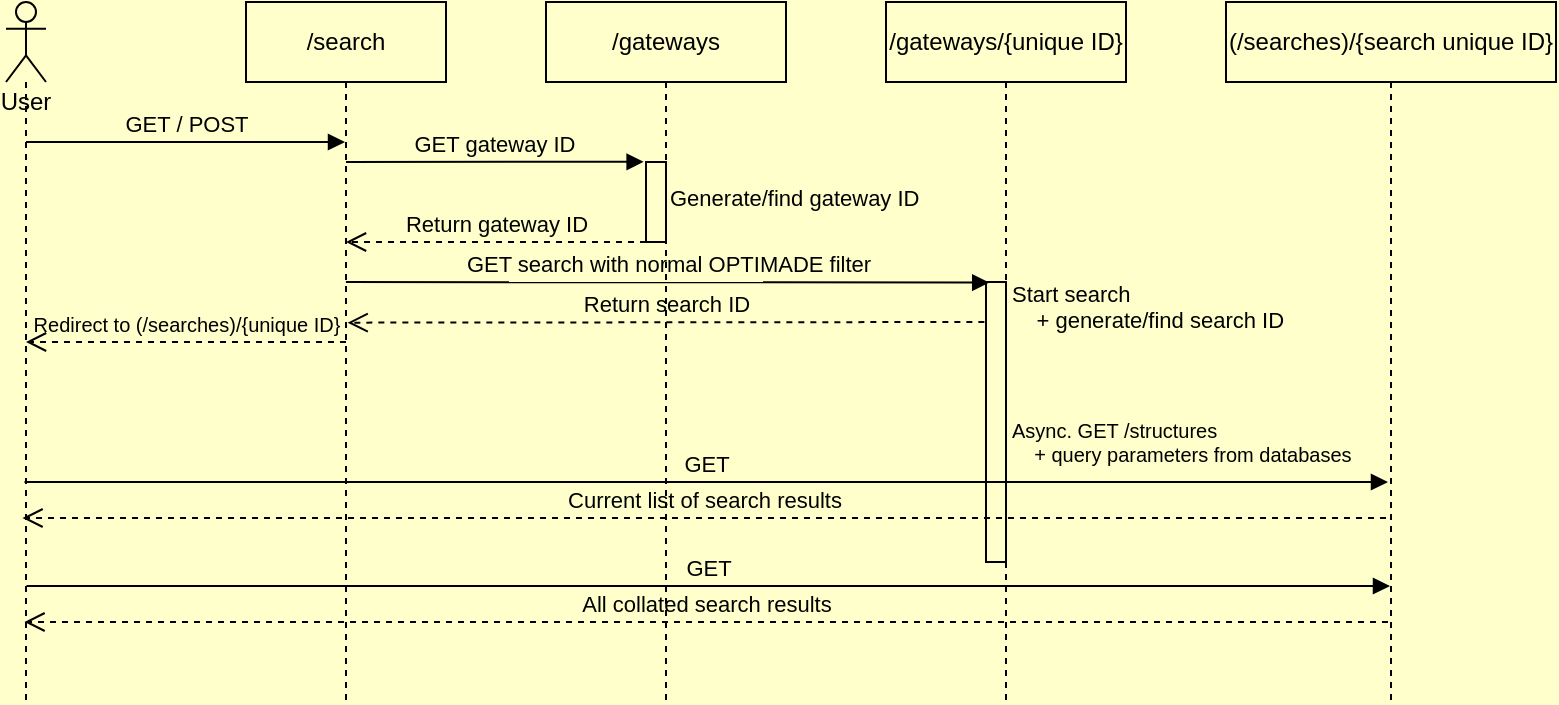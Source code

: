<mxfile version="13.10.0" type="embed">
    <diagram id="x_nLoLKzpzyb_sDTTqQj" name="Page-1">
        <mxGraphModel dx="933" dy="594" grid="1" gridSize="10" guides="1" tooltips="1" connect="1" arrows="1" fold="1" page="1" pageScale="1" pageWidth="827" pageHeight="1169" background="#FFFFCC" math="0" shadow="0">
            <root>
                <mxCell id="0"/>
                <mxCell id="1" parent="0"/>
                <object label="User" id="2">
                    <mxCell style="shape=umlLifeline;participant=umlActor;perimeter=lifelinePerimeter;whiteSpace=wrap;html=1;container=1;collapsible=0;recursiveResize=0;verticalAlign=top;spacingTop=36;outlineConnect=0;fillColor=none;strokeColor=#000000;fontColor=#000000;size=40;" parent="1" vertex="1">
                        <mxGeometry x="50" y="40" width="20" height="350" as="geometry"/>
                    </mxCell>
                </object>
                <mxCell id="3" value="/search" style="shape=umlLifeline;perimeter=lifelinePerimeter;whiteSpace=wrap;html=1;container=1;collapsible=0;recursiveResize=0;outlineConnect=0;fillColor=none;strokeColor=#000000;fontColor=#000000;" parent="1" vertex="1">
                    <mxGeometry x="170" y="40" width="100" height="350" as="geometry"/>
                </mxCell>
                <mxCell id="6" value="/gateways/{unique ID}" style="shape=umlLifeline;perimeter=lifelinePerimeter;whiteSpace=wrap;html=1;container=1;collapsible=0;recursiveResize=0;outlineConnect=0;fillColor=none;strokeColor=#000000;fontColor=#000000;" parent="1" vertex="1">
                    <mxGeometry x="490" y="40" width="120" height="350" as="geometry"/>
                </mxCell>
                <mxCell id="9" value="GET /&amp;nbsp;POST" style="html=1;verticalAlign=bottom;endArrow=block;fillColor=none;strokeColor=#000000;fontColor=#000000;labelBackgroundColor=none;" parent="1" edge="1">
                    <mxGeometry width="80" relative="1" as="geometry">
                        <mxPoint x="60" y="110" as="sourcePoint"/>
                        <mxPoint x="219.5" y="110" as="targetPoint"/>
                    </mxGeometry>
                </mxCell>
                <mxCell id="10" value="GET" style="html=1;verticalAlign=bottom;endArrow=block;fillColor=none;strokeColor=#000000;fontColor=#000000;labelBackgroundColor=none;" parent="1" edge="1">
                    <mxGeometry width="80" relative="1" as="geometry">
                        <mxPoint x="60.25" y="332" as="sourcePoint"/>
                        <mxPoint x="742" y="332" as="targetPoint"/>
                    </mxGeometry>
                </mxCell>
                <mxCell id="11" value="All collated search results" style="html=1;verticalAlign=bottom;endArrow=open;dashed=1;endSize=8;fillColor=none;strokeColor=#000000;fontColor=#000000;labelBackgroundColor=none;" parent="1" edge="1">
                    <mxGeometry relative="1" as="geometry">
                        <mxPoint x="741" y="350" as="sourcePoint"/>
                        <mxPoint x="59.25" y="350" as="targetPoint"/>
                    </mxGeometry>
                </mxCell>
                <mxCell id="13" value="Return search ID" style="html=1;verticalAlign=bottom;endArrow=open;dashed=1;endSize=8;labelBackgroundColor=none;strokeColor=#000000;fontColor=#000000;exitX=-0.163;exitY=0.089;exitDx=0;exitDy=0;exitPerimeter=0;" parent="1" edge="1">
                    <mxGeometry relative="1" as="geometry">
                        <mxPoint x="539.18" y="200.0" as="sourcePoint"/>
                        <mxPoint x="220.81" y="200.32" as="targetPoint"/>
                    </mxGeometry>
                </mxCell>
                <mxCell id="14" value="(/searches)/{search unique ID}" style="shape=umlLifeline;perimeter=lifelinePerimeter;whiteSpace=wrap;html=1;container=1;collapsible=0;recursiveResize=0;outlineConnect=0;strokeColor=#000000;fillColor=none;fontColor=#000000;size=40;" parent="1" vertex="1">
                    <mxGeometry x="660" y="40" width="165" height="350" as="geometry"/>
                </mxCell>
                <mxCell id="18" value="GET search with normal OPTIMADE filter" style="html=1;verticalAlign=bottom;endArrow=block;fillColor=none;strokeColor=#000000;fontColor=#000000;labelBackgroundColor=none;entryX=0.16;entryY=0.002;entryDx=0;entryDy=0;entryPerimeter=0;" parent="1" target="7" edge="1">
                    <mxGeometry width="80" relative="1" as="geometry">
                        <mxPoint x="219.929" y="180" as="sourcePoint"/>
                        <mxPoint x="550" y="180" as="targetPoint"/>
                    </mxGeometry>
                </mxCell>
                <mxCell id="19" value="GET gateway ID" style="html=1;verticalAlign=bottom;endArrow=block;strokeColor=#000000;fontColor=#000000;labelBackgroundColor=none;entryX=-0.12;entryY=-0.003;entryDx=0;entryDy=0;entryPerimeter=0;" edge="1" parent="1" target="16">
                    <mxGeometry width="80" relative="1" as="geometry">
                        <mxPoint x="220" y="120" as="sourcePoint"/>
                        <mxPoint x="300" y="120" as="targetPoint"/>
                    </mxGeometry>
                </mxCell>
                <mxCell id="20" value="Return gateway ID" style="html=1;verticalAlign=bottom;endArrow=open;dashed=1;endSize=8;labelBackgroundColor=none;strokeColor=#000000;fontColor=#000000;" edge="1" parent="1" target="3">
                    <mxGeometry relative="1" as="geometry">
                        <mxPoint x="370" y="160" as="sourcePoint"/>
                        <mxPoint x="290" y="160" as="targetPoint"/>
                    </mxGeometry>
                </mxCell>
                <mxCell id="25" value="/gateways" style="shape=umlLifeline;perimeter=lifelinePerimeter;whiteSpace=wrap;html=1;container=1;collapsible=0;recursiveResize=0;outlineConnect=0;fillColor=none;strokeColor=#000000;fontColor=#000000;" vertex="1" parent="1">
                    <mxGeometry x="320" y="40" width="120" height="350" as="geometry"/>
                </mxCell>
                <mxCell id="16" value="" style="html=1;points=[];perimeter=orthogonalPerimeter;labelBackgroundColor=none;fillColor=none;strokeColor=#000000;" parent="25" vertex="1">
                    <mxGeometry x="50" y="80" width="10" height="40" as="geometry"/>
                </mxCell>
                <mxCell id="7" value="" style="html=1;points=[];perimeter=orthogonalPerimeter;fillColor=none;strokeColor=#000000;fontColor=#000000;direction=east;" parent="1" vertex="1">
                    <mxGeometry x="540" y="180" width="10" height="140" as="geometry"/>
                </mxCell>
                <mxCell id="24" value="Async. GET /structures&lt;br&gt;&amp;nbsp; &amp;nbsp; + query parameters from databases" style="text;html=1;align=left;verticalAlign=middle;resizable=0;points=[];autosize=1;fontColor=#000000;fontSize=10;" vertex="1" parent="1">
                    <mxGeometry x="551" y="245" width="190" height="30" as="geometry"/>
                </mxCell>
                <mxCell id="26" value="Redirect to (/searches)/{unique ID}" style="html=1;verticalAlign=bottom;endArrow=open;dashed=1;endSize=8;labelBackgroundColor=none;strokeColor=#000000;fontSize=10;fontColor=#000000;" edge="1" parent="1" target="2">
                    <mxGeometry relative="1" as="geometry">
                        <mxPoint x="220" y="210" as="sourcePoint"/>
                        <mxPoint x="140" y="210" as="targetPoint"/>
                    </mxGeometry>
                </mxCell>
                <mxCell id="27" value="&lt;span style=&quot;color: rgb(0 , 0 , 0) ; font-family: &amp;#34;helvetica&amp;#34; ; font-size: 11px ; font-style: normal ; font-weight: 400 ; letter-spacing: normal ; text-align: left ; text-indent: 0px ; text-transform: none ; word-spacing: 0px ; display: inline ; float: none&quot;&gt;Start search&lt;/span&gt;&lt;br style=&quot;color: rgb(0 , 0 , 0) ; font-family: &amp;#34;helvetica&amp;#34; ; font-size: 11px ; font-style: normal ; font-weight: 400 ; letter-spacing: normal ; text-align: left ; text-indent: 0px ; text-transform: none ; word-spacing: 0px&quot;&gt;&lt;span style=&quot;color: rgb(0 , 0 , 0) ; font-family: &amp;#34;helvetica&amp;#34; ; font-size: 11px ; font-style: normal ; font-weight: 400 ; letter-spacing: normal ; text-align: left ; text-indent: 0px ; text-transform: none ; word-spacing: 0px ; display: inline ; float: none&quot;&gt;&amp;nbsp; &amp;nbsp; + generate/find search ID&lt;/span&gt;" style="text;whiteSpace=wrap;html=1;fontSize=10;fontColor=#000000;labelBackgroundColor=none;" vertex="1" parent="1">
                    <mxGeometry x="551" y="173" width="140" height="40" as="geometry"/>
                </mxCell>
                <mxCell id="28" value="GET" style="html=1;verticalAlign=bottom;endArrow=block;fillColor=none;strokeColor=#000000;fontColor=#000000;labelBackgroundColor=none;" edge="1" parent="1">
                    <mxGeometry width="80" relative="1" as="geometry">
                        <mxPoint x="59.25" y="280" as="sourcePoint"/>
                        <mxPoint x="741" y="280" as="targetPoint"/>
                    </mxGeometry>
                </mxCell>
                <mxCell id="29" value="Current list of search results" style="html=1;verticalAlign=bottom;endArrow=open;dashed=1;endSize=8;fillColor=none;strokeColor=#000000;fontColor=#000000;labelBackgroundColor=none;" edge="1" parent="1">
                    <mxGeometry relative="1" as="geometry">
                        <mxPoint x="740" y="298" as="sourcePoint"/>
                        <mxPoint x="58.25" y="298" as="targetPoint"/>
                    </mxGeometry>
                </mxCell>
                <mxCell id="30" value="&lt;span style=&quot;color: rgb(0, 0, 0); font-family: helvetica; font-size: 11px; font-style: normal; font-weight: 400; letter-spacing: normal; text-align: left; text-indent: 0px; text-transform: none; word-spacing: 0px; display: inline; float: none;&quot;&gt;Generate/find gateway ID&lt;/span&gt;" style="text;whiteSpace=wrap;html=1;fontSize=10;fontColor=#000000;labelBackgroundColor=none;" vertex="1" parent="1">
                    <mxGeometry x="380" y="125" width="150" height="30" as="geometry"/>
                </mxCell>
            </root>
        </mxGraphModel>
    </diagram>
</mxfile>

